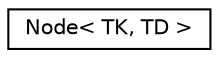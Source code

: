 digraph "Graphical Class Hierarchy"
{
  edge [fontname="Helvetica",fontsize="10",labelfontname="Helvetica",labelfontsize="10"];
  node [fontname="Helvetica",fontsize="10",shape=record];
  rankdir="LR";
  Node1 [label="Node\< TK, TD \>",height=0.2,width=0.4,color="black", fillcolor="white", style="filled",URL="$classNode.html",tooltip="A template node class, to be used in the BinarySearchTree class. "];
}
